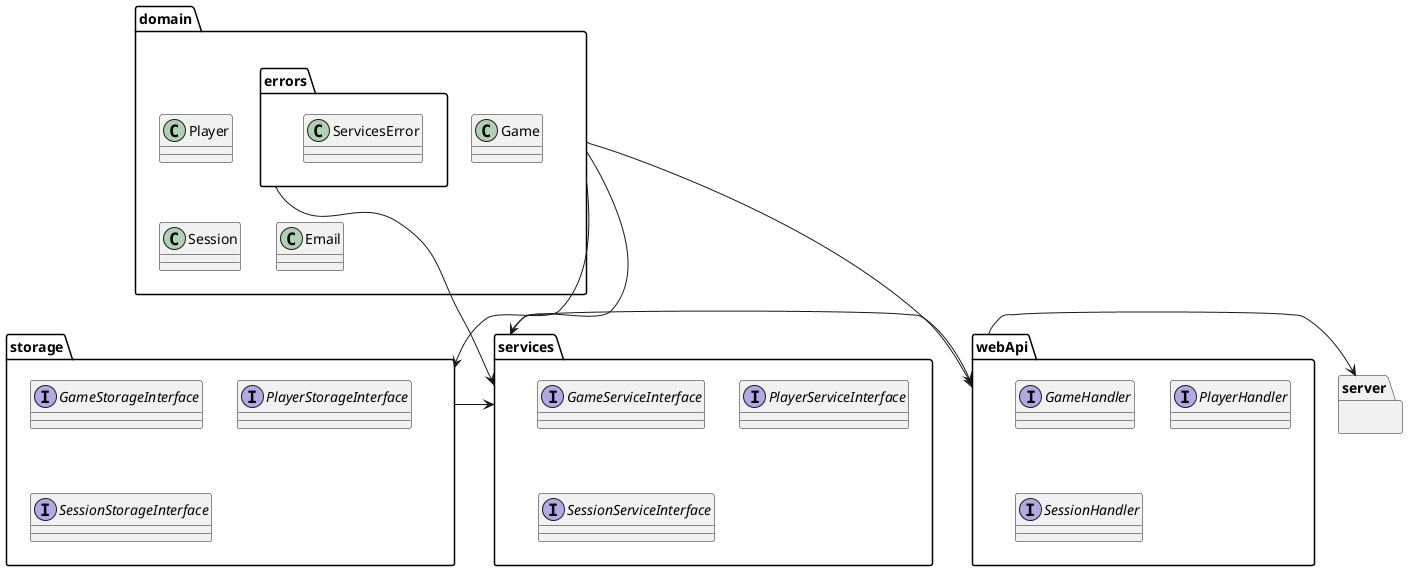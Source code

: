 @startuml
'https://plantuml.com/sequence-diagram

package domain {
    class Player
    class Game
    class Session
    class Email
    package errors {
    class ServicesError
    }
}

package services {
    Interface GameServiceInterface
    Interface PlayerServiceInterface
    Interface SessionServiceInterface
}

package storage {
    Interface GameStorageInterface
    Interface PlayerStorageInterface
    Interface SessionStorageInterface
}
package webApi {
    Interface GameHandler
    Interface PlayerHandler
    Interface SessionHandler
}

package server {
}

domain -> services
domain.errors -> services
domain -> storage
domain -> webApi

storage -> services

services -> webApi

webApi -> server

@enduml